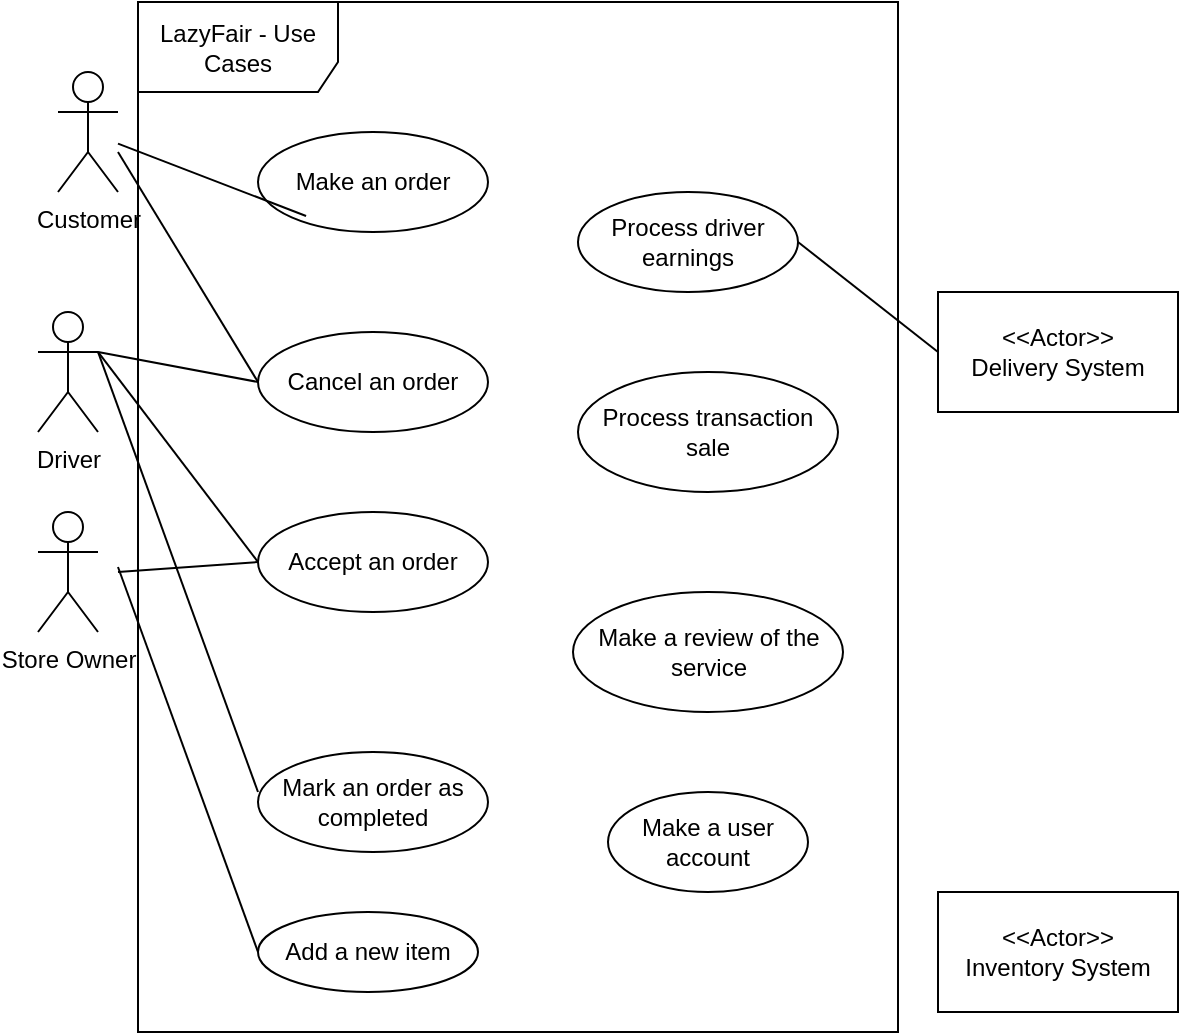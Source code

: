 <mxfile version="26.1.0">
  <diagram name="Page-1" id="ibz8DViMXlBaN--OkZIH">
    <mxGraphModel dx="1148" dy="515" grid="1" gridSize="10" guides="1" tooltips="1" connect="1" arrows="1" fold="1" page="1" pageScale="1" pageWidth="827" pageHeight="1169" math="0" shadow="0">
      <root>
        <mxCell id="0" />
        <mxCell id="1" parent="0" />
        <mxCell id="rD1ZoXlZe08rr5XbCh_b-1" value="LazyFair - Use Cases" style="shape=umlFrame;whiteSpace=wrap;html=1;pointerEvents=0;width=100;height=45;" parent="1" vertex="1">
          <mxGeometry x="280" y="385" width="380" height="515" as="geometry" />
        </mxCell>
        <mxCell id="rD1ZoXlZe08rr5XbCh_b-3" value="Make an order" style="ellipse;whiteSpace=wrap;html=1;" parent="1" vertex="1">
          <mxGeometry x="340" y="450" width="115" height="50" as="geometry" />
        </mxCell>
        <mxCell id="cIRuV8Rj02czdqpQ5D3a-1" value="Add a new item" style="ellipse;whiteSpace=wrap;html=1;" parent="1" vertex="1">
          <mxGeometry x="340" y="840" width="110" height="40" as="geometry" />
        </mxCell>
        <mxCell id="rD1ZoXlZe08rr5XbCh_b-4" value="Cancel an order" style="ellipse;whiteSpace=wrap;html=1;" parent="1" vertex="1">
          <mxGeometry x="340" y="550" width="115" height="50" as="geometry" />
        </mxCell>
        <mxCell id="cIRuV8Rj02czdqpQ5D3a-2" value="Driver" style="shape=umlActor;verticalLabelPosition=bottom;verticalAlign=top;html=1;outlineConnect=0;" parent="1" vertex="1">
          <mxGeometry x="230" y="540" width="30" height="60" as="geometry" />
        </mxCell>
        <mxCell id="rD1ZoXlZe08rr5XbCh_b-5" value="Accept an order" style="ellipse;whiteSpace=wrap;html=1;" parent="1" vertex="1">
          <mxGeometry x="340" y="640" width="115" height="50" as="geometry" />
        </mxCell>
        <mxCell id="cIRuV8Rj02czdqpQ5D3a-3" value="Store Owner&lt;span style=&quot;color: rgba(0, 0, 0, 0); font-family: monospace; font-size: 0px; text-align: start;&quot;&gt;%3CmxGraphModel%3E%3Croot%3E%3CmxCell%20id%3D%220%22%2F%3E%3CmxCell%20id%3D%221%22%20parent%3D%220%22%2F%3E%3CmxCell%20id%3D%222%22%20value%3D%22Actor%22%20style%3D%22shape%3DumlActor%3BverticalLabelPosition%3Dbottom%3BverticalAlign%3Dtop%3Bhtml%3D1%3BoutlineConnect%3D0%3B%22%20vertex%3D%221%22%20parent%3D%221%22%3E%3CmxGeometry%20x%3D%22230%22%20y%3D%22420%22%20width%3D%2230%22%20height%3D%2260%22%20as%3D%22geometry%22%2F%3E%3C%2FmxCell%3E%3C%2Froot%3E%3C%2FmxGraphModel%3E&lt;/span&gt;" style="shape=umlActor;verticalLabelPosition=bottom;verticalAlign=top;html=1;outlineConnect=0;" parent="1" vertex="1">
          <mxGeometry x="230" y="640" width="30" height="60" as="geometry" />
        </mxCell>
        <mxCell id="rD1ZoXlZe08rr5XbCh_b-6" value="Mark an order as completed" style="ellipse;whiteSpace=wrap;html=1;" parent="1" vertex="1">
          <mxGeometry x="340" y="760" width="115" height="50" as="geometry" />
        </mxCell>
        <mxCell id="cIRuV8Rj02czdqpQ5D3a-5" value="Customer&lt;span style=&quot;color: rgba(0, 0, 0, 0); font-family: monospace; font-size: 0px; text-align: start;&quot;&gt;%3CmxGraphModel%3E%3Croot%3E%3CmxCell%20id%3D%220%22%2F%3E%3CmxCell%20id%3D%221%22%20parent%3D%220%22%2F%3E%3CmxCell%20id%3D%222%22%20value%3D%22Actor%22%20style%3D%22shape%3DumlActor%3BverticalLabelPosition%3Dbottom%3BverticalAlign%3Dtop%3Bhtml%3D1%3BoutlineConnect%3D0%3B%22%20vertex%3D%221%22%20parent%3D%221%22%3E%3CmxGeometry%20x%3D%22230%22%20y%3D%22420%22%20width%3D%2230%22%20height%3D%2260%22%20as%3D%22geometry%22%2F%3E%3C%2FmxCell%3E%3C%2Froot%3E%3C%2FmxGraphModel%3E&lt;/span&gt;" style="shape=umlActor;verticalLabelPosition=bottom;verticalAlign=top;html=1;outlineConnect=0;" parent="1" vertex="1">
          <mxGeometry x="240" y="420" width="30" height="60" as="geometry" />
        </mxCell>
        <mxCell id="rD1ZoXlZe08rr5XbCh_b-7" value="Make a review of the service" style="ellipse;whiteSpace=wrap;html=1;" parent="1" vertex="1">
          <mxGeometry x="497.5" y="680" width="135" height="60" as="geometry" />
        </mxCell>
        <mxCell id="eqrMuBSTcKXrIwjARY2d-1" value="" style="endArrow=none;html=1;rounded=0;entryX=0.209;entryY=0.84;entryDx=0;entryDy=0;entryPerimeter=0;" parent="1" source="cIRuV8Rj02czdqpQ5D3a-5" target="rD1ZoXlZe08rr5XbCh_b-3" edge="1">
          <mxGeometry width="50" height="50" relative="1" as="geometry">
            <mxPoint x="270" y="560" as="sourcePoint" />
            <mxPoint x="320" y="510" as="targetPoint" />
          </mxGeometry>
        </mxCell>
        <mxCell id="rD1ZoXlZe08rr5XbCh_b-10" value="Make a user account" style="ellipse;whiteSpace=wrap;html=1;" parent="1" vertex="1">
          <mxGeometry x="515" y="780" width="100" height="50" as="geometry" />
        </mxCell>
        <mxCell id="qXeXoqb5C93qJGl5Qcnj-1" value="" style="endArrow=none;html=1;rounded=0;entryX=0;entryY=0.5;entryDx=0;entryDy=0;" parent="1" target="rD1ZoXlZe08rr5XbCh_b-4" edge="1">
          <mxGeometry width="50" height="50" relative="1" as="geometry">
            <mxPoint x="270" y="460" as="sourcePoint" />
            <mxPoint x="440" y="620" as="targetPoint" />
          </mxGeometry>
        </mxCell>
        <mxCell id="qXeXoqb5C93qJGl5Qcnj-2" value="" style="endArrow=none;html=1;rounded=0;exitX=0;exitY=0.5;exitDx=0;exitDy=0;" parent="1" source="rD1ZoXlZe08rr5XbCh_b-4" edge="1">
          <mxGeometry width="50" height="50" relative="1" as="geometry">
            <mxPoint x="390" y="670" as="sourcePoint" />
            <mxPoint x="260" y="560" as="targetPoint" />
          </mxGeometry>
        </mxCell>
        <mxCell id="qXeXoqb5C93qJGl5Qcnj-3" value="" style="endArrow=none;html=1;rounded=0;entryX=0;entryY=0.5;entryDx=0;entryDy=0;exitX=1;exitY=0.333;exitDx=0;exitDy=0;exitPerimeter=0;" parent="1" source="cIRuV8Rj02czdqpQ5D3a-2" target="rD1ZoXlZe08rr5XbCh_b-5" edge="1">
          <mxGeometry width="50" height="50" relative="1" as="geometry">
            <mxPoint x="270" y="450" as="sourcePoint" />
            <mxPoint x="340" y="617.5" as="targetPoint" />
          </mxGeometry>
        </mxCell>
        <mxCell id="qXeXoqb5C93qJGl5Qcnj-4" value="" style="endArrow=none;html=1;rounded=0;entryX=0;entryY=0.5;entryDx=0;entryDy=0;" parent="1" target="rD1ZoXlZe08rr5XbCh_b-5" edge="1">
          <mxGeometry width="50" height="50" relative="1" as="geometry">
            <mxPoint x="270" y="670" as="sourcePoint" />
            <mxPoint x="320" y="620" as="targetPoint" />
          </mxGeometry>
        </mxCell>
        <mxCell id="qXeXoqb5C93qJGl5Qcnj-5" value="" style="endArrow=none;html=1;rounded=0;exitX=1;exitY=0.333;exitDx=0;exitDy=0;exitPerimeter=0;" parent="1" source="cIRuV8Rj02czdqpQ5D3a-2" edge="1">
          <mxGeometry width="50" height="50" relative="1" as="geometry">
            <mxPoint x="270" y="450" as="sourcePoint" />
            <mxPoint x="340" y="780" as="targetPoint" />
          </mxGeometry>
        </mxCell>
        <mxCell id="qXeXoqb5C93qJGl5Qcnj-6" value="" style="endArrow=none;html=1;rounded=0;entryX=0;entryY=0.5;entryDx=0;entryDy=0;" parent="1" target="cIRuV8Rj02czdqpQ5D3a-1" edge="1">
          <mxGeometry width="50" height="50" relative="1" as="geometry">
            <mxPoint x="270" y="667.5" as="sourcePoint" />
            <mxPoint x="320" y="617.5" as="targetPoint" />
          </mxGeometry>
        </mxCell>
        <mxCell id="tNfRSsahCnfLYyZVFN9g-1" value="&amp;lt;&amp;lt;Actor&amp;gt;&amp;gt;&lt;div&gt;Inventory System&lt;/div&gt;" style="rounded=0;whiteSpace=wrap;html=1;" parent="1" vertex="1">
          <mxGeometry x="680" y="830" width="120" height="60" as="geometry" />
        </mxCell>
        <mxCell id="rD1ZoXlZe08rr5XbCh_b-11" value="Process driver earnings" style="ellipse;whiteSpace=wrap;html=1;" parent="1" vertex="1">
          <mxGeometry x="500" y="480" width="110" height="50" as="geometry" />
        </mxCell>
        <mxCell id="rD1ZoXlZe08rr5XbCh_b-13" value="Process transaction sale" style="ellipse;whiteSpace=wrap;html=1;" parent="1" vertex="1">
          <mxGeometry x="500" y="570" width="130" height="60" as="geometry" />
        </mxCell>
        <mxCell id="GTMuLdnMICzxFIPT1_e--1" value="&amp;lt;&amp;lt;Actor&amp;gt;&amp;gt;&lt;div&gt;Delivery System&lt;/div&gt;" style="rounded=0;whiteSpace=wrap;html=1;" vertex="1" parent="1">
          <mxGeometry x="680" y="530" width="120" height="60" as="geometry" />
        </mxCell>
        <mxCell id="GTMuLdnMICzxFIPT1_e--3" value="" style="endArrow=none;html=1;rounded=0;entryX=0;entryY=0.5;entryDx=0;entryDy=0;exitX=1;exitY=0.5;exitDx=0;exitDy=0;" edge="1" parent="1" source="rD1ZoXlZe08rr5XbCh_b-11" target="GTMuLdnMICzxFIPT1_e--1">
          <mxGeometry width="50" height="50" relative="1" as="geometry">
            <mxPoint x="390" y="630" as="sourcePoint" />
            <mxPoint x="440" y="580" as="targetPoint" />
          </mxGeometry>
        </mxCell>
      </root>
    </mxGraphModel>
  </diagram>
</mxfile>
